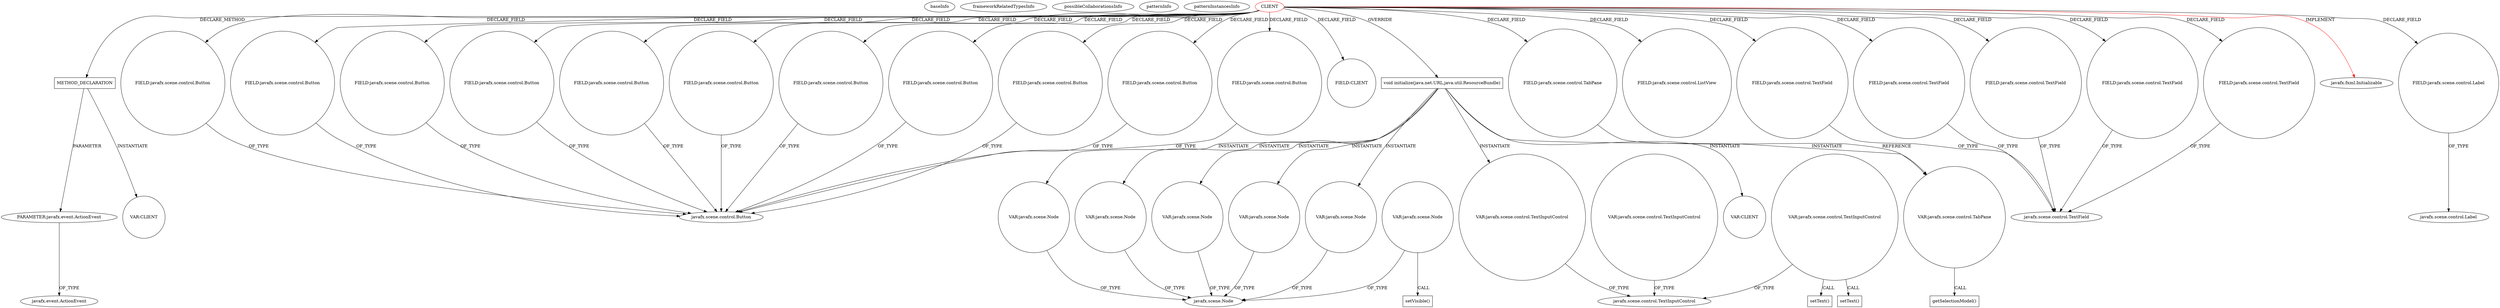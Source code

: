 digraph {
baseInfo[graphId=47,category="pattern",isAnonymous=false,possibleRelation=false]
frameworkRelatedTypesInfo[0="javafx.fxml.Initializable"]
possibleCollaborationsInfo[]
patternInfo[frequency=2.0,patternRootClient=0]
patternInstancesInfo[0="hock323-eventManager~/hock323-eventManager/EventManager-master/src/eventManager/controller/pokerTournament/TournamentController.java~TournamentController~3009",1="dony1990-ProsDesktop~/dony1990-ProsDesktop/ProsDesktop-master/src/nicon/NiconDesktop/guifx/NiconNavigator/NavegadorController.java~NavegadorController~2563"]
866[label="PARAMETER:javafx.event.ActionEvent",vertexType="PARAMETER_DECLARATION",isFrameworkType=false]
865[label="METHOD_DECLARATION",vertexType="CLIENT_METHOD_DECLARATION",isFrameworkType=false,shape=box]
0[label="CLIENT",vertexType="ROOT_CLIENT_CLASS_DECLARATION",isFrameworkType=false,color=red]
52[label="FIELD:javafx.scene.control.Button",vertexType="FIELD_DECLARATION",isFrameworkType=false,shape=circle]
59[label="FIELD:javafx.scene.control.Button",vertexType="FIELD_DECLARATION",isFrameworkType=false,shape=circle]
140[label="FIELD:javafx.scene.control.Button",vertexType="FIELD_DECLARATION",isFrameworkType=false,shape=circle]
14[label="FIELD:javafx.scene.control.Button",vertexType="FIELD_DECLARATION",isFrameworkType=false,shape=circle]
81[label="FIELD:javafx.scene.control.Button",vertexType="FIELD_DECLARATION",isFrameworkType=false,shape=circle]
48[label="FIELD:javafx.scene.control.Button",vertexType="FIELD_DECLARATION",isFrameworkType=false,shape=circle]
142[label="FIELD:javafx.scene.control.Button",vertexType="FIELD_DECLARATION",isFrameworkType=false,shape=circle]
10[label="FIELD:javafx.scene.control.Button",vertexType="FIELD_DECLARATION",isFrameworkType=false,shape=circle]
8[label="FIELD:javafx.scene.control.Button",vertexType="FIELD_DECLARATION",isFrameworkType=false,shape=circle]
79[label="FIELD:javafx.scene.control.Button",vertexType="FIELD_DECLARATION",isFrameworkType=false,shape=circle]
4[label="FIELD:javafx.scene.control.Button",vertexType="FIELD_DECLARATION",isFrameworkType=false,shape=circle]
877[label="VAR:CLIENT",vertexType="VARIABLE_EXPRESION",isFrameworkType=false,shape=circle]
89[label="FIELD:CLIENT",vertexType="FIELD_DECLARATION",isFrameworkType=false,shape=circle]
596[label="javafx.event.ActionEvent",vertexType="FRAMEWORK_CLASS_TYPE",isFrameworkType=false]
152[label="void initialize(java.net.URL,java.util.ResourceBundle)",vertexType="OVERRIDING_METHOD_DECLARATION",isFrameworkType=false,shape=box]
253[label="VAR:CLIENT",vertexType="VARIABLE_EXPRESION",isFrameworkType=false,shape=circle]
2[label="FIELD:javafx.scene.control.ListView",vertexType="FIELD_DECLARATION",isFrameworkType=false,shape=circle]
270[label="VAR:javafx.scene.control.TabPane",vertexType="VARIABLE_EXPRESION",isFrameworkType=false,shape=circle]
336[label="VAR:javafx.scene.control.TextInputControl",vertexType="VARIABLE_EXPRESION",isFrameworkType=false,shape=circle]
132[label="FIELD:javafx.scene.control.TabPane",vertexType="FIELD_DECLARATION",isFrameworkType=false,shape=circle]
338[label="javafx.scene.control.TextInputControl",vertexType="FRAMEWORK_CLASS_TYPE",isFrameworkType=false]
467[label="VAR:javafx.scene.control.TextInputControl",vertexType="VARIABLE_EXPRESION",isFrameworkType=false,shape=circle]
597[label="VAR:javafx.scene.control.TextInputControl",vertexType="VARIABLE_EXPRESION",isFrameworkType=false,shape=circle]
6[label="FIELD:javafx.scene.control.TextField",vertexType="FIELD_DECLARATION",isFrameworkType=false,shape=circle]
130[label="FIELD:javafx.scene.control.TextField",vertexType="FIELD_DECLARATION",isFrameworkType=false,shape=circle]
83[label="FIELD:javafx.scene.control.TextField",vertexType="FIELD_DECLARATION",isFrameworkType=false,shape=circle]
12[label="FIELD:javafx.scene.control.TextField",vertexType="FIELD_DECLARATION",isFrameworkType=false,shape=circle]
67[label="FIELD:javafx.scene.control.TextField",vertexType="FIELD_DECLARATION",isFrameworkType=false,shape=circle]
1[label="javafx.fxml.Initializable",vertexType="FRAMEWORK_INTERFACE_TYPE",isFrameworkType=false]
616[label="setText()",vertexType="INSIDE_CALL",isFrameworkType=false,shape=box]
621[label="setText()",vertexType="INSIDE_CALL",isFrameworkType=false,shape=box]
7[label="javafx.scene.control.TextField",vertexType="FRAMEWORK_CLASS_TYPE",isFrameworkType=false]
271[label="getSelectionModel()",vertexType="INSIDE_CALL",isFrameworkType=false,shape=box]
50[label="FIELD:javafx.scene.control.Label",vertexType="FIELD_DECLARATION",isFrameworkType=false,shape=circle]
27[label="javafx.scene.control.Label",vertexType="FRAMEWORK_CLASS_TYPE",isFrameworkType=false]
5[label="javafx.scene.control.Button",vertexType="FRAMEWORK_CLASS_TYPE",isFrameworkType=false]
199[label="VAR:javafx.scene.Node",vertexType="VARIABLE_EXPRESION",isFrameworkType=false,shape=circle]
189[label="javafx.scene.Node",vertexType="FRAMEWORK_CLASS_TYPE",isFrameworkType=false]
289[label="VAR:javafx.scene.Node",vertexType="VARIABLE_EXPRESION",isFrameworkType=false,shape=circle]
506[label="VAR:javafx.scene.Node",vertexType="VARIABLE_EXPRESION",isFrameworkType=false,shape=circle]
507[label="setVisible()",vertexType="INSIDE_CALL",isFrameworkType=false,shape=box]
211[label="VAR:javafx.scene.Node",vertexType="VARIABLE_EXPRESION",isFrameworkType=false,shape=circle]
280[label="VAR:javafx.scene.Node",vertexType="VARIABLE_EXPRESION",isFrameworkType=false,shape=circle]
226[label="VAR:javafx.scene.Node",vertexType="VARIABLE_EXPRESION",isFrameworkType=false,shape=circle]
0->48[label="DECLARE_FIELD"]
140->5[label="OF_TYPE"]
865->877[label="INSTANTIATE"]
79->5[label="OF_TYPE"]
211->189[label="OF_TYPE"]
0->12[label="DECLARE_FIELD"]
52->5[label="OF_TYPE"]
506->189[label="OF_TYPE"]
226->189[label="OF_TYPE"]
59->5[label="OF_TYPE"]
0->8[label="DECLARE_FIELD"]
67->7[label="OF_TYPE"]
132->270[label="REFERENCE"]
0->89[label="DECLARE_FIELD"]
0->140[label="DECLARE_FIELD"]
142->5[label="OF_TYPE"]
14->5[label="OF_TYPE"]
336->338[label="OF_TYPE"]
48->5[label="OF_TYPE"]
289->189[label="OF_TYPE"]
0->4[label="DECLARE_FIELD"]
152->211[label="INSTANTIATE"]
152->270[label="INSTANTIATE"]
597->621[label="CALL"]
0->130[label="DECLARE_FIELD"]
8->5[label="OF_TYPE"]
152->336[label="INSTANTIATE"]
280->189[label="OF_TYPE"]
130->7[label="OF_TYPE"]
152->289[label="INSTANTIATE"]
152->226[label="INSTANTIATE"]
0->81[label="DECLARE_FIELD"]
152->199[label="INSTANTIATE"]
0->1[label="IMPLEMENT",color=red]
0->83[label="DECLARE_FIELD"]
0->132[label="DECLARE_FIELD"]
0->52[label="DECLARE_FIELD"]
152->280[label="INSTANTIATE"]
152->253[label="INSTANTIATE"]
597->338[label="OF_TYPE"]
0->865[label="DECLARE_METHOD"]
0->152[label="OVERRIDE"]
199->189[label="OF_TYPE"]
83->7[label="OF_TYPE"]
597->616[label="CALL"]
0->50[label="DECLARE_FIELD"]
6->7[label="OF_TYPE"]
81->5[label="OF_TYPE"]
506->507[label="CALL"]
0->10[label="DECLARE_FIELD"]
50->27[label="OF_TYPE"]
0->142[label="DECLARE_FIELD"]
865->866[label="PARAMETER"]
0->2[label="DECLARE_FIELD"]
0->14[label="DECLARE_FIELD"]
10->5[label="OF_TYPE"]
4->5[label="OF_TYPE"]
0->67[label="DECLARE_FIELD"]
0->6[label="DECLARE_FIELD"]
12->7[label="OF_TYPE"]
866->596[label="OF_TYPE"]
0->79[label="DECLARE_FIELD"]
0->59[label="DECLARE_FIELD"]
467->338[label="OF_TYPE"]
270->271[label="CALL"]
}
